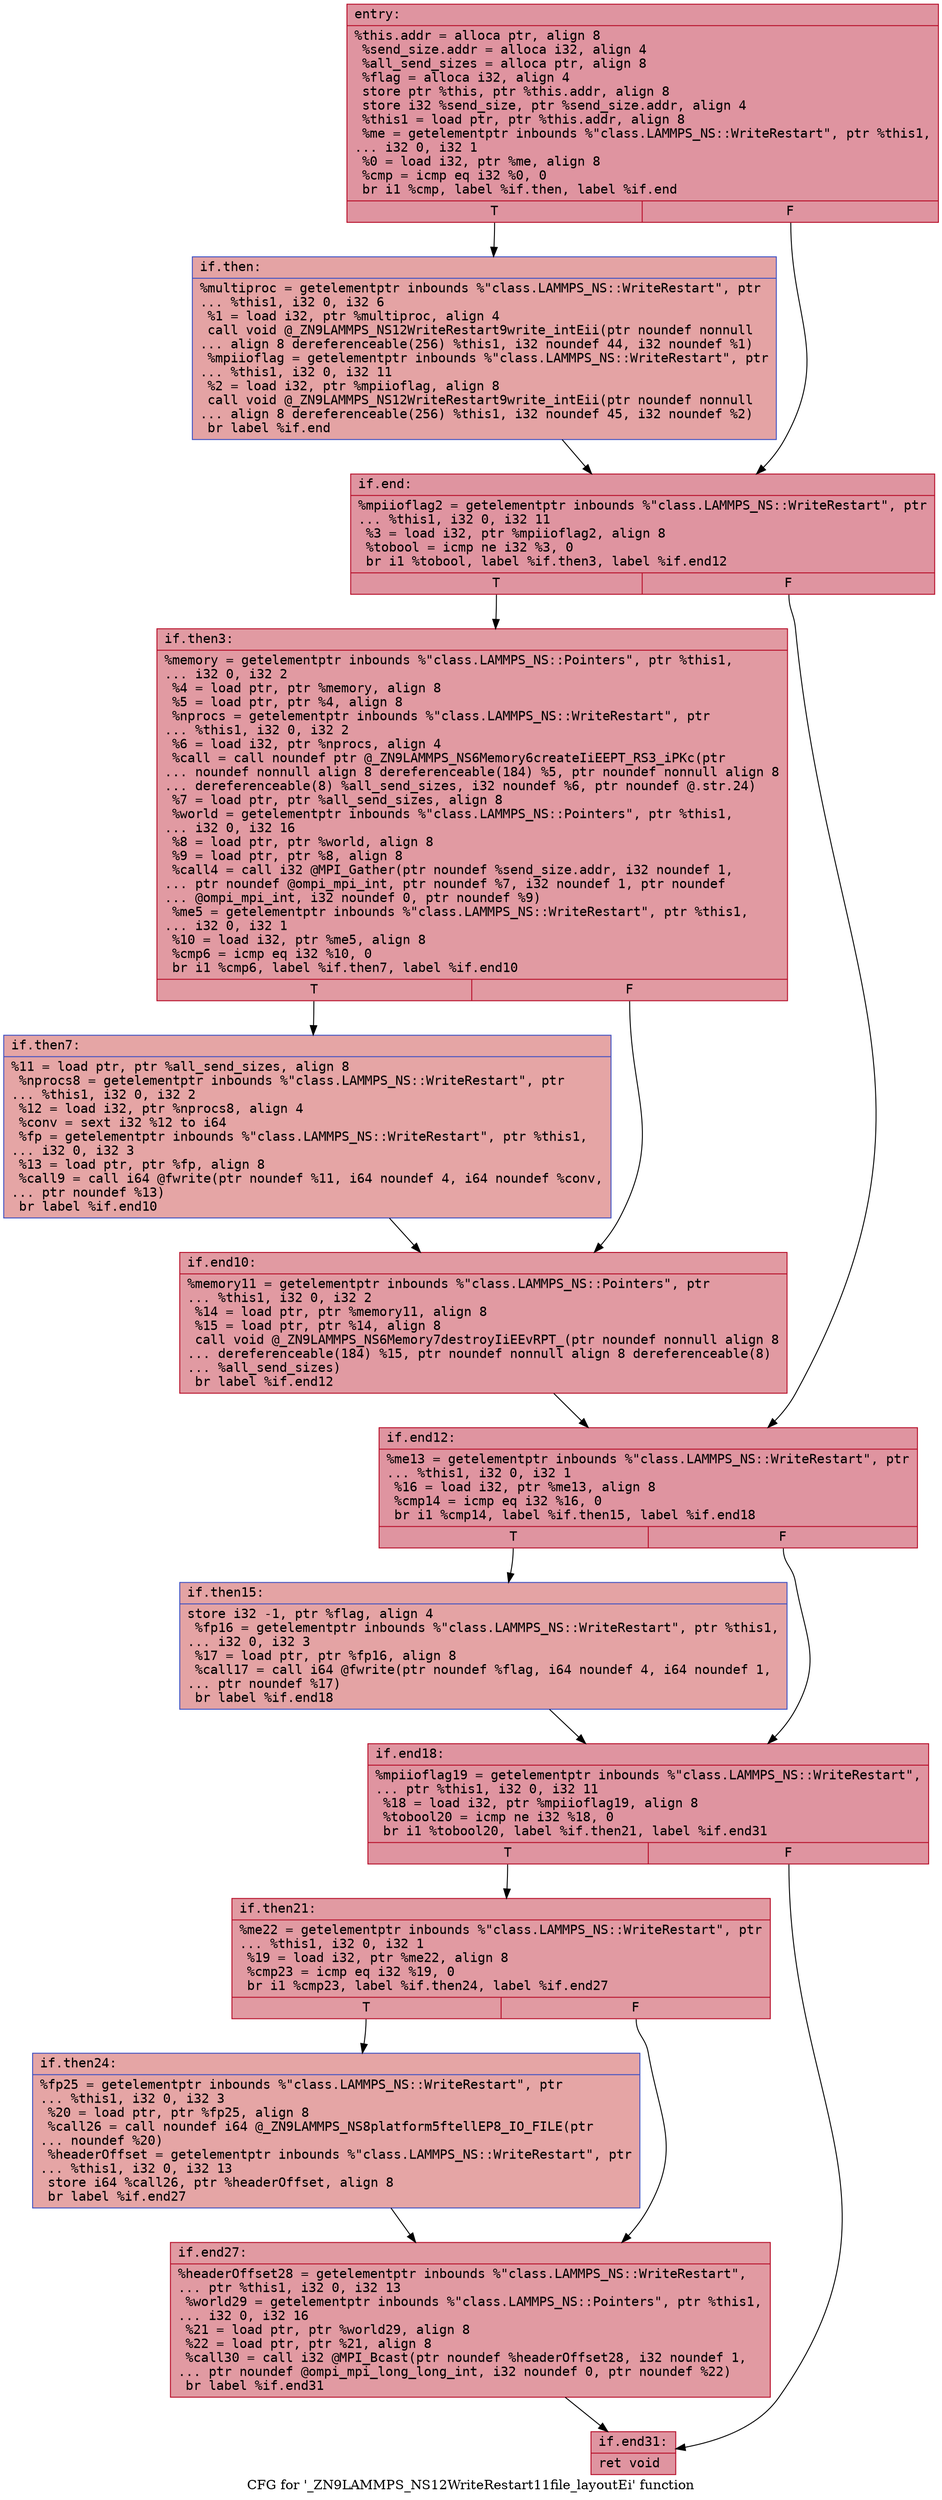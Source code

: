 digraph "CFG for '_ZN9LAMMPS_NS12WriteRestart11file_layoutEi' function" {
	label="CFG for '_ZN9LAMMPS_NS12WriteRestart11file_layoutEi' function";

	Node0x557ad5cbf870 [shape=record,color="#b70d28ff", style=filled, fillcolor="#b70d2870" fontname="Courier",label="{entry:\l|  %this.addr = alloca ptr, align 8\l  %send_size.addr = alloca i32, align 4\l  %all_send_sizes = alloca ptr, align 8\l  %flag = alloca i32, align 4\l  store ptr %this, ptr %this.addr, align 8\l  store i32 %send_size, ptr %send_size.addr, align 4\l  %this1 = load ptr, ptr %this.addr, align 8\l  %me = getelementptr inbounds %\"class.LAMMPS_NS::WriteRestart\", ptr %this1,\l... i32 0, i32 1\l  %0 = load i32, ptr %me, align 8\l  %cmp = icmp eq i32 %0, 0\l  br i1 %cmp, label %if.then, label %if.end\l|{<s0>T|<s1>F}}"];
	Node0x557ad5cbf870:s0 -> Node0x557ad5cbfe10[tooltip="entry -> if.then\nProbability 37.50%" ];
	Node0x557ad5cbf870:s1 -> Node0x557ad5cbfe80[tooltip="entry -> if.end\nProbability 62.50%" ];
	Node0x557ad5cbfe10 [shape=record,color="#3d50c3ff", style=filled, fillcolor="#c32e3170" fontname="Courier",label="{if.then:\l|  %multiproc = getelementptr inbounds %\"class.LAMMPS_NS::WriteRestart\", ptr\l... %this1, i32 0, i32 6\l  %1 = load i32, ptr %multiproc, align 4\l  call void @_ZN9LAMMPS_NS12WriteRestart9write_intEii(ptr noundef nonnull\l... align 8 dereferenceable(256) %this1, i32 noundef 44, i32 noundef %1)\l  %mpiioflag = getelementptr inbounds %\"class.LAMMPS_NS::WriteRestart\", ptr\l... %this1, i32 0, i32 11\l  %2 = load i32, ptr %mpiioflag, align 8\l  call void @_ZN9LAMMPS_NS12WriteRestart9write_intEii(ptr noundef nonnull\l... align 8 dereferenceable(256) %this1, i32 noundef 45, i32 noundef %2)\l  br label %if.end\l}"];
	Node0x557ad5cbfe10 -> Node0x557ad5cbfe80[tooltip="if.then -> if.end\nProbability 100.00%" ];
	Node0x557ad5cbfe80 [shape=record,color="#b70d28ff", style=filled, fillcolor="#b70d2870" fontname="Courier",label="{if.end:\l|  %mpiioflag2 = getelementptr inbounds %\"class.LAMMPS_NS::WriteRestart\", ptr\l... %this1, i32 0, i32 11\l  %3 = load i32, ptr %mpiioflag2, align 8\l  %tobool = icmp ne i32 %3, 0\l  br i1 %tobool, label %if.then3, label %if.end12\l|{<s0>T|<s1>F}}"];
	Node0x557ad5cbfe80:s0 -> Node0x557ad5cc07a0[tooltip="if.end -> if.then3\nProbability 62.50%" ];
	Node0x557ad5cbfe80:s1 -> Node0x557ad5cc0820[tooltip="if.end -> if.end12\nProbability 37.50%" ];
	Node0x557ad5cc07a0 [shape=record,color="#b70d28ff", style=filled, fillcolor="#bb1b2c70" fontname="Courier",label="{if.then3:\l|  %memory = getelementptr inbounds %\"class.LAMMPS_NS::Pointers\", ptr %this1,\l... i32 0, i32 2\l  %4 = load ptr, ptr %memory, align 8\l  %5 = load ptr, ptr %4, align 8\l  %nprocs = getelementptr inbounds %\"class.LAMMPS_NS::WriteRestart\", ptr\l... %this1, i32 0, i32 2\l  %6 = load i32, ptr %nprocs, align 4\l  %call = call noundef ptr @_ZN9LAMMPS_NS6Memory6createIiEEPT_RS3_iPKc(ptr\l... noundef nonnull align 8 dereferenceable(184) %5, ptr noundef nonnull align 8\l... dereferenceable(8) %all_send_sizes, i32 noundef %6, ptr noundef @.str.24)\l  %7 = load ptr, ptr %all_send_sizes, align 8\l  %world = getelementptr inbounds %\"class.LAMMPS_NS::Pointers\", ptr %this1,\l... i32 0, i32 16\l  %8 = load ptr, ptr %world, align 8\l  %9 = load ptr, ptr %8, align 8\l  %call4 = call i32 @MPI_Gather(ptr noundef %send_size.addr, i32 noundef 1,\l... ptr noundef @ompi_mpi_int, ptr noundef %7, i32 noundef 1, ptr noundef\l... @ompi_mpi_int, i32 noundef 0, ptr noundef %9)\l  %me5 = getelementptr inbounds %\"class.LAMMPS_NS::WriteRestart\", ptr %this1,\l... i32 0, i32 1\l  %10 = load i32, ptr %me5, align 8\l  %cmp6 = icmp eq i32 %10, 0\l  br i1 %cmp6, label %if.then7, label %if.end10\l|{<s0>T|<s1>F}}"];
	Node0x557ad5cc07a0:s0 -> Node0x557ad5cc0090[tooltip="if.then3 -> if.then7\nProbability 37.50%" ];
	Node0x557ad5cc07a0:s1 -> Node0x557ad5cc00e0[tooltip="if.then3 -> if.end10\nProbability 62.50%" ];
	Node0x557ad5cc0090 [shape=record,color="#3d50c3ff", style=filled, fillcolor="#c5333470" fontname="Courier",label="{if.then7:\l|  %11 = load ptr, ptr %all_send_sizes, align 8\l  %nprocs8 = getelementptr inbounds %\"class.LAMMPS_NS::WriteRestart\", ptr\l... %this1, i32 0, i32 2\l  %12 = load i32, ptr %nprocs8, align 4\l  %conv = sext i32 %12 to i64\l  %fp = getelementptr inbounds %\"class.LAMMPS_NS::WriteRestart\", ptr %this1,\l... i32 0, i32 3\l  %13 = load ptr, ptr %fp, align 8\l  %call9 = call i64 @fwrite(ptr noundef %11, i64 noundef 4, i64 noundef %conv,\l... ptr noundef %13)\l  br label %if.end10\l}"];
	Node0x557ad5cc0090 -> Node0x557ad5cc00e0[tooltip="if.then7 -> if.end10\nProbability 100.00%" ];
	Node0x557ad5cc00e0 [shape=record,color="#b70d28ff", style=filled, fillcolor="#bb1b2c70" fontname="Courier",label="{if.end10:\l|  %memory11 = getelementptr inbounds %\"class.LAMMPS_NS::Pointers\", ptr\l... %this1, i32 0, i32 2\l  %14 = load ptr, ptr %memory11, align 8\l  %15 = load ptr, ptr %14, align 8\l  call void @_ZN9LAMMPS_NS6Memory7destroyIiEEvRPT_(ptr noundef nonnull align 8\l... dereferenceable(184) %15, ptr noundef nonnull align 8 dereferenceable(8)\l... %all_send_sizes)\l  br label %if.end12\l}"];
	Node0x557ad5cc00e0 -> Node0x557ad5cc0820[tooltip="if.end10 -> if.end12\nProbability 100.00%" ];
	Node0x557ad5cc0820 [shape=record,color="#b70d28ff", style=filled, fillcolor="#b70d2870" fontname="Courier",label="{if.end12:\l|  %me13 = getelementptr inbounds %\"class.LAMMPS_NS::WriteRestart\", ptr\l... %this1, i32 0, i32 1\l  %16 = load i32, ptr %me13, align 8\l  %cmp14 = icmp eq i32 %16, 0\l  br i1 %cmp14, label %if.then15, label %if.end18\l|{<s0>T|<s1>F}}"];
	Node0x557ad5cc0820:s0 -> Node0x557ad5cc2480[tooltip="if.end12 -> if.then15\nProbability 37.50%" ];
	Node0x557ad5cc0820:s1 -> Node0x557ad5cc24d0[tooltip="if.end12 -> if.end18\nProbability 62.50%" ];
	Node0x557ad5cc2480 [shape=record,color="#3d50c3ff", style=filled, fillcolor="#c32e3170" fontname="Courier",label="{if.then15:\l|  store i32 -1, ptr %flag, align 4\l  %fp16 = getelementptr inbounds %\"class.LAMMPS_NS::WriteRestart\", ptr %this1,\l... i32 0, i32 3\l  %17 = load ptr, ptr %fp16, align 8\l  %call17 = call i64 @fwrite(ptr noundef %flag, i64 noundef 4, i64 noundef 1,\l... ptr noundef %17)\l  br label %if.end18\l}"];
	Node0x557ad5cc2480 -> Node0x557ad5cc24d0[tooltip="if.then15 -> if.end18\nProbability 100.00%" ];
	Node0x557ad5cc24d0 [shape=record,color="#b70d28ff", style=filled, fillcolor="#b70d2870" fontname="Courier",label="{if.end18:\l|  %mpiioflag19 = getelementptr inbounds %\"class.LAMMPS_NS::WriteRestart\",\l... ptr %this1, i32 0, i32 11\l  %18 = load i32, ptr %mpiioflag19, align 8\l  %tobool20 = icmp ne i32 %18, 0\l  br i1 %tobool20, label %if.then21, label %if.end31\l|{<s0>T|<s1>F}}"];
	Node0x557ad5cc24d0:s0 -> Node0x557ad5cc2c30[tooltip="if.end18 -> if.then21\nProbability 62.50%" ];
	Node0x557ad5cc24d0:s1 -> Node0x557ad5cc2cb0[tooltip="if.end18 -> if.end31\nProbability 37.50%" ];
	Node0x557ad5cc2c30 [shape=record,color="#b70d28ff", style=filled, fillcolor="#bb1b2c70" fontname="Courier",label="{if.then21:\l|  %me22 = getelementptr inbounds %\"class.LAMMPS_NS::WriteRestart\", ptr\l... %this1, i32 0, i32 1\l  %19 = load i32, ptr %me22, align 8\l  %cmp23 = icmp eq i32 %19, 0\l  br i1 %cmp23, label %if.then24, label %if.end27\l|{<s0>T|<s1>F}}"];
	Node0x557ad5cc2c30:s0 -> Node0x557ad5cc2fd0[tooltip="if.then21 -> if.then24\nProbability 37.50%" ];
	Node0x557ad5cc2c30:s1 -> Node0x557ad5cc3050[tooltip="if.then21 -> if.end27\nProbability 62.50%" ];
	Node0x557ad5cc2fd0 [shape=record,color="#3d50c3ff", style=filled, fillcolor="#c5333470" fontname="Courier",label="{if.then24:\l|  %fp25 = getelementptr inbounds %\"class.LAMMPS_NS::WriteRestart\", ptr\l... %this1, i32 0, i32 3\l  %20 = load ptr, ptr %fp25, align 8\l  %call26 = call noundef i64 @_ZN9LAMMPS_NS8platform5ftellEP8_IO_FILE(ptr\l... noundef %20)\l  %headerOffset = getelementptr inbounds %\"class.LAMMPS_NS::WriteRestart\", ptr\l... %this1, i32 0, i32 13\l  store i64 %call26, ptr %headerOffset, align 8\l  br label %if.end27\l}"];
	Node0x557ad5cc2fd0 -> Node0x557ad5cc3050[tooltip="if.then24 -> if.end27\nProbability 100.00%" ];
	Node0x557ad5cc3050 [shape=record,color="#b70d28ff", style=filled, fillcolor="#bb1b2c70" fontname="Courier",label="{if.end27:\l|  %headerOffset28 = getelementptr inbounds %\"class.LAMMPS_NS::WriteRestart\",\l... ptr %this1, i32 0, i32 13\l  %world29 = getelementptr inbounds %\"class.LAMMPS_NS::Pointers\", ptr %this1,\l... i32 0, i32 16\l  %21 = load ptr, ptr %world29, align 8\l  %22 = load ptr, ptr %21, align 8\l  %call30 = call i32 @MPI_Bcast(ptr noundef %headerOffset28, i32 noundef 1,\l... ptr noundef @ompi_mpi_long_long_int, i32 noundef 0, ptr noundef %22)\l  br label %if.end31\l}"];
	Node0x557ad5cc3050 -> Node0x557ad5cc2cb0[tooltip="if.end27 -> if.end31\nProbability 100.00%" ];
	Node0x557ad5cc2cb0 [shape=record,color="#b70d28ff", style=filled, fillcolor="#b70d2870" fontname="Courier",label="{if.end31:\l|  ret void\l}"];
}
